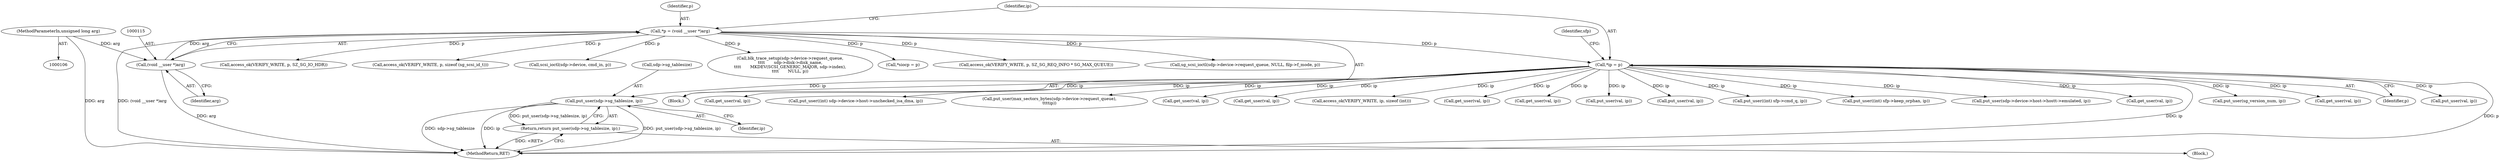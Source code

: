 digraph "0_linux_3e0097499839e0fe3af380410eababe5a47c4cf9_0@pointer" {
"1000602" [label="(Call,put_user(sdp->sg_tablesize, ip))"];
"1000118" [label="(Call,*ip = p)"];
"1000112" [label="(Call,*p = (void __user *)arg)"];
"1000114" [label="(Call,(void __user *)arg)"];
"1000109" [label="(MethodParameterIn,unsigned long arg)"];
"1000601" [label="(Return,return put_user(sdp->sg_tablesize, ip);)"];
"1000116" [label="(Identifier,arg)"];
"1000971" [label="(Call,blk_trace_setup(sdp->device->request_queue,\n\t\t\t\t       sdp->disk->disk_name,\n\t\t\t\t       MKDEV(SCSI_GENERIC_MAJOR, sdp->index),\n\t\t\t\t       NULL, p))"];
"1000734" [label="(Call,get_user(val, ip))"];
"1000906" [label="(Call,*siocp = p)"];
"1000610" [label="(Call,get_user(val, ip))"];
"1000114" [label="(Call,(void __user *)arg)"];
"1000801" [label="(Call,put_user(val, ip))"];
"1000597" [label="(Call,put_user(val, ip))"];
"1000118" [label="(Call,*ip = p)"];
"1000724" [label="(Call,put_user((int) sfp->cmd_q, ip))"];
"1000750" [label="(Call,put_user((int) sfp->keep_orphan, ip))"];
"1000877" [label="(Call,put_user(sdp->device->host->hostt->emulated, ip))"];
"1000492" [label="(Call,get_user(val, ip))"];
"1000788" [label="(Call,put_user(sg_version_num, ip))"];
"1000760" [label="(Call,get_user(val, ip))"];
"1000807" [label="(Call,access_ok(VERIFY_WRITE, p, SZ_SG_REQ_INFO * SG_MAX_QUEUE))"];
"1000929" [label="(Call,sg_scsi_ioctl(sdp->device->request_queue, NULL, filp->f_mode, p))"];
"1000119" [label="(Identifier,ip)"];
"1000120" [label="(Identifier,p)"];
"1000110" [label="(Block,)"];
"1000699" [label="(Call,put_user(val, ip))"];
"1001060" [label="(MethodReturn,RET)"];
"1000943" [label="(Call,get_user(val, ip))"];
"1000606" [label="(Identifier,ip)"];
"1000601" [label="(Return,return put_user(sdp->sg_tablesize, ip);)"];
"1000189" [label="(Call,access_ok(VERIFY_WRITE, p, SZ_SG_IO_HDR))"];
"1000112" [label="(Call,*p = (void __user *)arg)"];
"1000346" [label="(Call,put_user((int) sdp->device->host->unchecked_isa_dma, ip))"];
"1000961" [label="(Call,put_user(max_sectors_bytes(sdp->device->request_queue),\n\t\t\t\tip))"];
"1000113" [label="(Identifier,p)"];
"1000287" [label="(Call,get_user(val, ip))"];
"1000132" [label="(Identifier,sfp)"];
"1000109" [label="(MethodParameterIn,unsigned long arg)"];
"1000360" [label="(Call,access_ok(VERIFY_WRITE, p, sizeof (sg_scsi_id_t)))"];
"1001054" [label="(Call,scsi_ioctl(sdp->device, cmd_in, p))"];
"1000602" [label="(Call,put_user(sdp->sg_tablesize, ip))"];
"1000167" [label="(Block,)"];
"1000705" [label="(Call,get_user(val, ip))"];
"1000512" [label="(Call,access_ok(VERIFY_WRITE, ip, sizeof (int)))"];
"1000603" [label="(Call,sdp->sg_tablesize)"];
"1000602" -> "1000601"  [label="AST: "];
"1000602" -> "1000606"  [label="CFG: "];
"1000603" -> "1000602"  [label="AST: "];
"1000606" -> "1000602"  [label="AST: "];
"1000601" -> "1000602"  [label="CFG: "];
"1000602" -> "1001060"  [label="DDG: put_user(sdp->sg_tablesize, ip)"];
"1000602" -> "1001060"  [label="DDG: sdp->sg_tablesize"];
"1000602" -> "1001060"  [label="DDG: ip"];
"1000602" -> "1000601"  [label="DDG: put_user(sdp->sg_tablesize, ip)"];
"1000118" -> "1000602"  [label="DDG: ip"];
"1000118" -> "1000110"  [label="AST: "];
"1000118" -> "1000120"  [label="CFG: "];
"1000119" -> "1000118"  [label="AST: "];
"1000120" -> "1000118"  [label="AST: "];
"1000132" -> "1000118"  [label="CFG: "];
"1000118" -> "1001060"  [label="DDG: p"];
"1000118" -> "1001060"  [label="DDG: ip"];
"1000112" -> "1000118"  [label="DDG: p"];
"1000118" -> "1000287"  [label="DDG: ip"];
"1000118" -> "1000346"  [label="DDG: ip"];
"1000118" -> "1000492"  [label="DDG: ip"];
"1000118" -> "1000512"  [label="DDG: ip"];
"1000118" -> "1000597"  [label="DDG: ip"];
"1000118" -> "1000610"  [label="DDG: ip"];
"1000118" -> "1000699"  [label="DDG: ip"];
"1000118" -> "1000705"  [label="DDG: ip"];
"1000118" -> "1000724"  [label="DDG: ip"];
"1000118" -> "1000734"  [label="DDG: ip"];
"1000118" -> "1000750"  [label="DDG: ip"];
"1000118" -> "1000760"  [label="DDG: ip"];
"1000118" -> "1000788"  [label="DDG: ip"];
"1000118" -> "1000801"  [label="DDG: ip"];
"1000118" -> "1000877"  [label="DDG: ip"];
"1000118" -> "1000943"  [label="DDG: ip"];
"1000118" -> "1000961"  [label="DDG: ip"];
"1000112" -> "1000110"  [label="AST: "];
"1000112" -> "1000114"  [label="CFG: "];
"1000113" -> "1000112"  [label="AST: "];
"1000114" -> "1000112"  [label="AST: "];
"1000119" -> "1000112"  [label="CFG: "];
"1000112" -> "1001060"  [label="DDG: (void __user *)arg"];
"1000114" -> "1000112"  [label="DDG: arg"];
"1000112" -> "1000189"  [label="DDG: p"];
"1000112" -> "1000360"  [label="DDG: p"];
"1000112" -> "1000807"  [label="DDG: p"];
"1000112" -> "1000906"  [label="DDG: p"];
"1000112" -> "1000929"  [label="DDG: p"];
"1000112" -> "1000971"  [label="DDG: p"];
"1000112" -> "1001054"  [label="DDG: p"];
"1000114" -> "1000116"  [label="CFG: "];
"1000115" -> "1000114"  [label="AST: "];
"1000116" -> "1000114"  [label="AST: "];
"1000114" -> "1001060"  [label="DDG: arg"];
"1000109" -> "1000114"  [label="DDG: arg"];
"1000109" -> "1000106"  [label="AST: "];
"1000109" -> "1001060"  [label="DDG: arg"];
"1000601" -> "1000167"  [label="AST: "];
"1001060" -> "1000601"  [label="CFG: "];
"1000601" -> "1001060"  [label="DDG: <RET>"];
}
